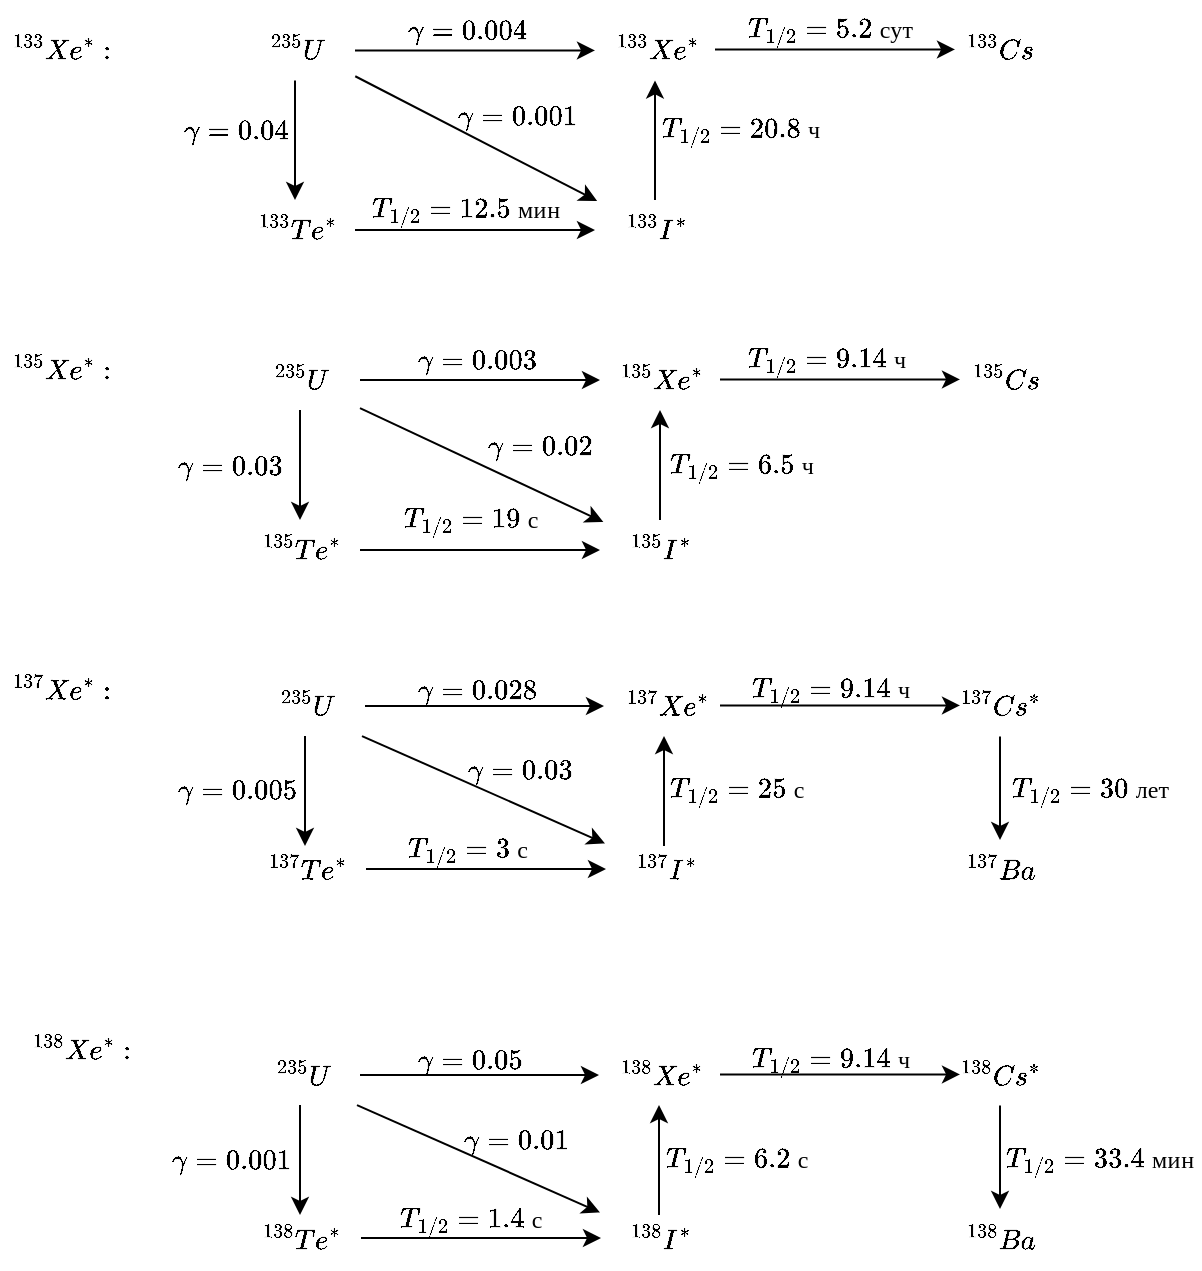 <mxfile version="11.3.0" type="device" pages="1"><diagram id="fWbx9yMw66h39d7pmU7T" name="Page-1"><mxGraphModel dx="805" dy="479" grid="1" gridSize="10" guides="1" tooltips="1" connect="1" arrows="1" fold="1" page="1" pageScale="1" pageWidth="850" pageHeight="1100" math="1" shadow="0"><root><mxCell id="0"/><mxCell id="1" parent="0"/><mxCell id="jZ_Q4knPjm_DHi3VArti-3" style="edgeStyle=orthogonalEdgeStyle;rounded=0;orthogonalLoop=1;jettySize=auto;html=1;" edge="1" parent="1" source="jZ_Q4knPjm_DHi3VArti-2"><mxGeometry relative="1" as="geometry"><mxPoint x="350" y="220" as="targetPoint"/></mxGeometry></mxCell><mxCell id="jZ_Q4knPjm_DHi3VArti-7" style="edgeStyle=orthogonalEdgeStyle;rounded=0;orthogonalLoop=1;jettySize=auto;html=1;" edge="1" parent="1" source="jZ_Q4knPjm_DHi3VArti-2" target="jZ_Q4knPjm_DHi3VArti-6"><mxGeometry relative="1" as="geometry"><mxPoint x="210" y="270" as="targetPoint"/></mxGeometry></mxCell><mxCell id="jZ_Q4knPjm_DHi3VArti-2" value="$$^{235}&lt;br&gt;U$$" style="text;html=1;resizable=0;autosize=1;align=center;verticalAlign=middle;points=[];fillColor=none;strokeColor=none;rounded=0;" vertex="1" parent="1"><mxGeometry x="170" y="205" width="60" height="30" as="geometry"/></mxCell><mxCell id="jZ_Q4knPjm_DHi3VArti-4" value="$$\gamma=0.003$$" style="text;html=1;resizable=0;autosize=1;align=center;verticalAlign=middle;points=[];fillColor=none;strokeColor=none;rounded=0;" vertex="1" parent="1"><mxGeometry x="227.5" y="200" width="120" height="20" as="geometry"/></mxCell><mxCell id="jZ_Q4knPjm_DHi3VArti-5" value="$$^{135}&lt;br&gt;Xe^*$$" style="text;html=1;resizable=0;autosize=1;align=center;verticalAlign=middle;points=[];fillColor=none;strokeColor=none;rounded=0;" vertex="1" parent="1"><mxGeometry x="350" y="205" width="60" height="30" as="geometry"/></mxCell><mxCell id="jZ_Q4knPjm_DHi3VArti-9" style="edgeStyle=orthogonalEdgeStyle;rounded=0;orthogonalLoop=1;jettySize=auto;html=1;" edge="1" parent="1" source="jZ_Q4knPjm_DHi3VArti-6" target="jZ_Q4knPjm_DHi3VArti-8"><mxGeometry relative="1" as="geometry"/></mxCell><mxCell id="jZ_Q4knPjm_DHi3VArti-6" value="$$^{135}&lt;br&gt;Te^*$$" style="text;html=1;resizable=0;autosize=1;align=center;verticalAlign=middle;points=[];fillColor=none;strokeColor=none;rounded=0;" vertex="1" parent="1"><mxGeometry x="170" y="290" width="60" height="30" as="geometry"/></mxCell><mxCell id="jZ_Q4knPjm_DHi3VArti-14" style="edgeStyle=orthogonalEdgeStyle;rounded=0;orthogonalLoop=1;jettySize=auto;html=1;" edge="1" parent="1" source="jZ_Q4knPjm_DHi3VArti-8" target="jZ_Q4knPjm_DHi3VArti-5"><mxGeometry relative="1" as="geometry"/></mxCell><mxCell id="jZ_Q4knPjm_DHi3VArti-8" value="$$^{135}&lt;br&gt;I^*$$" style="text;html=1;resizable=0;autosize=1;align=center;verticalAlign=middle;points=[];fillColor=none;strokeColor=none;rounded=0;" vertex="1" parent="1"><mxGeometry x="350" y="290" width="60" height="30" as="geometry"/></mxCell><mxCell id="jZ_Q4knPjm_DHi3VArti-11" value="$$T_{1/2}=19&lt;br&gt;\text{ с}$$" style="text;html=1;resizable=0;autosize=1;align=center;verticalAlign=middle;points=[];fillColor=none;strokeColor=none;rounded=0;" vertex="1" parent="1"><mxGeometry x="240" y="275" width="90" height="30" as="geometry"/></mxCell><mxCell id="jZ_Q4knPjm_DHi3VArti-13" value="$$\gamma&lt;br&gt;=0.03$$" style="text;html=1;resizable=0;autosize=1;align=center;verticalAlign=middle;points=[];fillColor=none;strokeColor=none;rounded=0;" vertex="1" parent="1"><mxGeometry x="130" y="247.5" width="70" height="30" as="geometry"/></mxCell><mxCell id="jZ_Q4knPjm_DHi3VArti-15" value="$$T_{1/2}=6.5&lt;br&gt;\text{ ч}$$" style="text;html=1;resizable=0;autosize=1;align=center;verticalAlign=middle;points=[];fillColor=none;strokeColor=none;rounded=0;" vertex="1" parent="1"><mxGeometry x="375" y="247.5" width="90" height="30" as="geometry"/></mxCell><mxCell id="jZ_Q4knPjm_DHi3VArti-16" value="" style="endArrow=classic;html=1;entryX=0.028;entryY=0.033;entryDx=0;entryDy=0;entryPerimeter=0;" edge="1" parent="1" source="jZ_Q4knPjm_DHi3VArti-2" target="jZ_Q4knPjm_DHi3VArti-8"><mxGeometry width="50" height="50" relative="1" as="geometry"><mxPoint x="250" y="277.5" as="sourcePoint"/><mxPoint x="300" y="227.5" as="targetPoint"/></mxGeometry></mxCell><mxCell id="jZ_Q4knPjm_DHi3VArti-17" value="$$\gamma=0.02$$" style="text;html=1;resizable=0;autosize=1;align=center;verticalAlign=middle;points=[];fillColor=none;strokeColor=none;rounded=0;" vertex="1" parent="1"><mxGeometry x="260" y="242.5" width="120" height="20" as="geometry"/></mxCell><mxCell id="jZ_Q4knPjm_DHi3VArti-18" value="$$^{135}&lt;br&gt;Xe^*:$$" style="text;html=1;resizable=0;autosize=1;align=center;verticalAlign=middle;points=[];fillColor=none;strokeColor=none;rounded=0;" vertex="1" parent="1"><mxGeometry x="50" y="200" width="60" height="30" as="geometry"/></mxCell><mxCell id="jZ_Q4knPjm_DHi3VArti-19" value="$$^{133}&lt;br&gt;Xe^*:$$" style="text;html=1;resizable=0;autosize=1;align=center;verticalAlign=middle;points=[];fillColor=none;strokeColor=none;rounded=0;" vertex="1" parent="1"><mxGeometry x="50" y="40" width="60" height="30" as="geometry"/></mxCell><mxCell id="jZ_Q4knPjm_DHi3VArti-65" style="edgeStyle=orthogonalEdgeStyle;rounded=0;orthogonalLoop=1;jettySize=auto;html=1;" edge="1" parent="1" source="jZ_Q4knPjm_DHi3VArti-62" target="jZ_Q4knPjm_DHi3VArti-64"><mxGeometry relative="1" as="geometry"/></mxCell><mxCell id="jZ_Q4knPjm_DHi3VArti-69" style="edgeStyle=orthogonalEdgeStyle;rounded=0;orthogonalLoop=1;jettySize=auto;html=1;" edge="1" parent="1" source="jZ_Q4knPjm_DHi3VArti-62" target="jZ_Q4knPjm_DHi3VArti-66"><mxGeometry relative="1" as="geometry"/></mxCell><mxCell id="jZ_Q4knPjm_DHi3VArti-62" value="$$^{235}&lt;br&gt;U$$" style="text;html=1;resizable=0;autosize=1;align=center;verticalAlign=middle;points=[];fillColor=none;strokeColor=none;rounded=0;" vertex="1" parent="1"><mxGeometry x="167.5" y="40.2" width="60" height="30" as="geometry"/></mxCell><mxCell id="jZ_Q4knPjm_DHi3VArti-63" value="$$\gamma=0.004$$" style="text;html=1;resizable=0;autosize=1;align=center;verticalAlign=middle;points=[];fillColor=none;strokeColor=none;rounded=0;" vertex="1" parent="1"><mxGeometry x="222.5" y="35" width="120" height="20" as="geometry"/></mxCell><mxCell id="jZ_Q4knPjm_DHi3VArti-64" value="$$^{133}&lt;br&gt;Xe^*$$" style="text;html=1;resizable=0;autosize=1;align=center;verticalAlign=middle;points=[];fillColor=none;strokeColor=none;rounded=0;" vertex="1" parent="1"><mxGeometry x="347.5" y="40.2" width="60" height="30" as="geometry"/></mxCell><mxCell id="jZ_Q4knPjm_DHi3VArti-72" style="edgeStyle=orthogonalEdgeStyle;rounded=0;orthogonalLoop=1;jettySize=auto;html=1;" edge="1" parent="1" source="jZ_Q4knPjm_DHi3VArti-66" target="jZ_Q4knPjm_DHi3VArti-71"><mxGeometry relative="1" as="geometry"/></mxCell><mxCell id="jZ_Q4knPjm_DHi3VArti-66" value="$$^{133}&lt;br&gt;Te^*$$" style="text;html=1;resizable=0;autosize=1;align=center;verticalAlign=middle;points=[];fillColor=none;strokeColor=none;rounded=0;" vertex="1" parent="1"><mxGeometry x="167.5" y="130" width="60" height="30" as="geometry"/></mxCell><mxCell id="jZ_Q4knPjm_DHi3VArti-70" value="$$\gamma&lt;br&gt;=0.04$$" style="text;html=1;resizable=0;autosize=1;align=center;verticalAlign=middle;points=[];fillColor=none;strokeColor=none;rounded=0;" vertex="1" parent="1"><mxGeometry x="132.5" y="80" width="70" height="30" as="geometry"/></mxCell><mxCell id="jZ_Q4knPjm_DHi3VArti-74" style="edgeStyle=orthogonalEdgeStyle;rounded=0;orthogonalLoop=1;jettySize=auto;html=1;" edge="1" parent="1" source="jZ_Q4knPjm_DHi3VArti-71" target="jZ_Q4knPjm_DHi3VArti-64"><mxGeometry relative="1" as="geometry"/></mxCell><mxCell id="jZ_Q4knPjm_DHi3VArti-71" value="$$^{133}&lt;br&gt;I^*$$" style="text;html=1;resizable=0;autosize=1;align=center;verticalAlign=middle;points=[];fillColor=none;strokeColor=none;rounded=0;" vertex="1" parent="1"><mxGeometry x="347.5" y="130" width="60" height="30" as="geometry"/></mxCell><mxCell id="jZ_Q4knPjm_DHi3VArti-75" value="$$T_{1/2}=12.5&lt;br&gt;\text{ мин}$$" style="text;html=1;resizable=0;autosize=1;align=center;verticalAlign=middle;points=[];fillColor=none;strokeColor=none;rounded=0;" vertex="1" parent="1"><mxGeometry x="232.5" y="120" width="100" height="30" as="geometry"/></mxCell><mxCell id="jZ_Q4knPjm_DHi3VArti-76" value="$$T_{1/2}=20.8&lt;br&gt;\text{ ч}$$" style="text;html=1;resizable=0;autosize=1;align=center;verticalAlign=middle;points=[];fillColor=none;strokeColor=none;rounded=0;" vertex="1" parent="1"><mxGeometry x="370" y="80" width="100" height="30" as="geometry"/></mxCell><mxCell id="jZ_Q4knPjm_DHi3VArti-78" value="" style="endArrow=classic;html=1;entryX=0.018;entryY=0.017;entryDx=0;entryDy=0;entryPerimeter=0;exitX=1.002;exitY=0.931;exitDx=0;exitDy=0;exitPerimeter=0;" edge="1" parent="1" source="jZ_Q4knPjm_DHi3VArti-62" target="jZ_Q4knPjm_DHi3VArti-71"><mxGeometry width="50" height="50" relative="1" as="geometry"><mxPoint x="221" y="70.041" as="sourcePoint"/><mxPoint x="342.68" y="126.99" as="targetPoint"/></mxGeometry></mxCell><mxCell id="jZ_Q4knPjm_DHi3VArti-79" value="$$\gamma&lt;br&gt;=0.001$$" style="text;html=1;resizable=0;autosize=1;align=center;verticalAlign=middle;points=[];fillColor=none;strokeColor=none;rounded=0;" vertex="1" parent="1"><mxGeometry x="272.5" y="72.5" width="70" height="30" as="geometry"/></mxCell><mxCell id="jZ_Q4knPjm_DHi3VArti-80" value="$$^{137}&lt;br&gt;Xe^*:$$" style="text;html=1;resizable=0;autosize=1;align=center;verticalAlign=middle;points=[];fillColor=none;strokeColor=none;rounded=0;" vertex="1" parent="1"><mxGeometry x="50" y="360" width="60" height="30" as="geometry"/></mxCell><mxCell id="jZ_Q4knPjm_DHi3VArti-81" value="$$^{235}&lt;br&gt;U$$" style="text;html=1;resizable=0;autosize=1;align=center;verticalAlign=middle;points=[];fillColor=none;strokeColor=none;rounded=0;" vertex="1" parent="1"><mxGeometry x="173" y="368" width="60" height="30" as="geometry"/></mxCell><mxCell id="jZ_Q4knPjm_DHi3VArti-82" value="$$^{137}&lt;br&gt;Xe^*$$" style="text;html=1;resizable=0;autosize=1;align=center;verticalAlign=middle;points=[];fillColor=none;strokeColor=none;rounded=0;" vertex="1" parent="1"><mxGeometry x="352.5" y="368" width="60" height="30" as="geometry"/></mxCell><mxCell id="jZ_Q4knPjm_DHi3VArti-84" style="edgeStyle=orthogonalEdgeStyle;rounded=0;orthogonalLoop=1;jettySize=auto;html=1;" edge="1" parent="1"><mxGeometry relative="1" as="geometry"><mxPoint x="352" y="383" as="targetPoint"/><mxPoint x="232.5" y="383" as="sourcePoint"/></mxGeometry></mxCell><mxCell id="jZ_Q4knPjm_DHi3VArti-85" value="$$^{137}&lt;br&gt;Te^*$$" style="text;html=1;resizable=0;autosize=1;align=center;verticalAlign=middle;points=[];fillColor=none;strokeColor=none;rounded=0;" vertex="1" parent="1"><mxGeometry x="172.5" y="450" width="60" height="30" as="geometry"/></mxCell><mxCell id="jZ_Q4knPjm_DHi3VArti-86" style="edgeStyle=orthogonalEdgeStyle;rounded=0;orthogonalLoop=1;jettySize=auto;html=1;" edge="1" parent="1"><mxGeometry relative="1" as="geometry"><mxPoint x="202.5" y="453.0" as="targetPoint"/><mxPoint x="202.5" y="398.0" as="sourcePoint"/></mxGeometry></mxCell><mxCell id="jZ_Q4knPjm_DHi3VArti-88" value="$$^{137}&lt;br&gt;I^*$$" style="text;html=1;resizable=0;autosize=1;align=center;verticalAlign=middle;points=[];fillColor=none;strokeColor=none;rounded=0;" vertex="1" parent="1"><mxGeometry x="352.5" y="450" width="60" height="30" as="geometry"/></mxCell><mxCell id="jZ_Q4knPjm_DHi3VArti-89" style="edgeStyle=orthogonalEdgeStyle;rounded=0;orthogonalLoop=1;jettySize=auto;html=1;" edge="1" parent="1"><mxGeometry relative="1" as="geometry"><mxPoint x="233" y="464.5" as="sourcePoint"/><mxPoint x="353" y="464.5" as="targetPoint"/></mxGeometry></mxCell><mxCell id="jZ_Q4knPjm_DHi3VArti-90" style="edgeStyle=orthogonalEdgeStyle;rounded=0;orthogonalLoop=1;jettySize=auto;html=1;" edge="1" parent="1"><mxGeometry relative="1" as="geometry"><mxPoint x="382" y="453.0" as="sourcePoint"/><mxPoint x="382" y="398.0" as="targetPoint"/></mxGeometry></mxCell><mxCell id="jZ_Q4knPjm_DHi3VArti-92" value="" style="endArrow=classic;html=1;" edge="1" parent="1" target="jZ_Q4knPjm_DHi3VArti-88"><mxGeometry width="50" height="50" relative="1" as="geometry"><mxPoint x="231" y="398.041" as="sourcePoint"/><mxPoint x="352.5" y="455" as="targetPoint"/></mxGeometry></mxCell><mxCell id="jZ_Q4knPjm_DHi3VArti-93" value="$$\gamma&lt;br&gt;=0.005$$" style="text;html=1;resizable=0;autosize=1;align=center;verticalAlign=middle;points=[];fillColor=none;strokeColor=none;rounded=0;" vertex="1" parent="1"><mxGeometry x="132.5" y="410" width="70" height="30" as="geometry"/></mxCell><mxCell id="jZ_Q4knPjm_DHi3VArti-94" value="$$T_{1/2}=3&lt;br&gt;\text{ с}$$" style="text;html=1;resizable=0;autosize=1;align=center;verticalAlign=middle;points=[];fillColor=none;strokeColor=none;rounded=0;" vertex="1" parent="1"><mxGeometry x="242.5" y="440" width="80" height="30" as="geometry"/></mxCell><mxCell id="jZ_Q4knPjm_DHi3VArti-95" value="$$\gamma&lt;br&gt;=0.03$$" style="text;html=1;resizable=0;autosize=1;align=center;verticalAlign=middle;points=[];fillColor=none;strokeColor=none;rounded=0;" vertex="1" parent="1"><mxGeometry x="275" y="400" width="70" height="30" as="geometry"/></mxCell><mxCell id="jZ_Q4knPjm_DHi3VArti-97" value="$$\gamma&lt;br&gt;=0.028$$" style="text;html=1;resizable=0;autosize=1;align=center;verticalAlign=middle;points=[];fillColor=none;strokeColor=none;rounded=0;" vertex="1" parent="1"><mxGeometry x="252.5" y="360" width="70" height="30" as="geometry"/></mxCell><mxCell id="jZ_Q4knPjm_DHi3VArti-98" value="$$T_{1/2}=25&lt;br&gt;\text{ с}$$" style="text;html=1;resizable=0;autosize=1;align=center;verticalAlign=middle;points=[];fillColor=none;strokeColor=none;rounded=0;" vertex="1" parent="1"><mxGeometry x="372.5" y="410" width="90" height="30" as="geometry"/></mxCell><mxCell id="jZ_Q4knPjm_DHi3VArti-99" value="$$^{138}&lt;br&gt;Xe^*:$$" style="text;html=1;resizable=0;autosize=1;align=center;verticalAlign=middle;points=[];fillColor=none;strokeColor=none;rounded=0;" vertex="1" parent="1"><mxGeometry x="60" y="540" width="60" height="30" as="geometry"/></mxCell><mxCell id="jZ_Q4knPjm_DHi3VArti-100" value="$$^{235}&lt;br&gt;U$$" style="text;html=1;resizable=0;autosize=1;align=center;verticalAlign=middle;points=[];fillColor=none;strokeColor=none;rounded=0;" vertex="1" parent="1"><mxGeometry x="170.5" y="552.5" width="60" height="30" as="geometry"/></mxCell><mxCell id="jZ_Q4knPjm_DHi3VArti-101" value="$$^{138}&lt;br&gt;Xe^*$$" style="text;html=1;resizable=0;autosize=1;align=center;verticalAlign=middle;points=[];fillColor=none;strokeColor=none;rounded=0;" vertex="1" parent="1"><mxGeometry x="350" y="552.5" width="60" height="30" as="geometry"/></mxCell><mxCell id="jZ_Q4knPjm_DHi3VArti-102" style="edgeStyle=orthogonalEdgeStyle;rounded=0;orthogonalLoop=1;jettySize=auto;html=1;" edge="1" parent="1"><mxGeometry relative="1" as="geometry"><mxPoint x="349.5" y="567.5" as="targetPoint"/><mxPoint x="230" y="567.5" as="sourcePoint"/></mxGeometry></mxCell><mxCell id="jZ_Q4knPjm_DHi3VArti-103" value="$$^{138}&lt;br&gt;Te^*$$" style="text;html=1;resizable=0;autosize=1;align=center;verticalAlign=middle;points=[];fillColor=none;strokeColor=none;rounded=0;" vertex="1" parent="1"><mxGeometry x="170" y="634.5" width="60" height="30" as="geometry"/></mxCell><mxCell id="jZ_Q4knPjm_DHi3VArti-104" style="edgeStyle=orthogonalEdgeStyle;rounded=0;orthogonalLoop=1;jettySize=auto;html=1;" edge="1" parent="1"><mxGeometry relative="1" as="geometry"><mxPoint x="200" y="637.5" as="targetPoint"/><mxPoint x="200" y="582.5" as="sourcePoint"/></mxGeometry></mxCell><mxCell id="jZ_Q4knPjm_DHi3VArti-105" value="$$^{138}&lt;br&gt;I^*$$" style="text;html=1;resizable=0;autosize=1;align=center;verticalAlign=middle;points=[];fillColor=none;strokeColor=none;rounded=0;" vertex="1" parent="1"><mxGeometry x="350" y="634.5" width="60" height="30" as="geometry"/></mxCell><mxCell id="jZ_Q4knPjm_DHi3VArti-106" style="edgeStyle=orthogonalEdgeStyle;rounded=0;orthogonalLoop=1;jettySize=auto;html=1;" edge="1" parent="1"><mxGeometry relative="1" as="geometry"><mxPoint x="230.5" y="649" as="sourcePoint"/><mxPoint x="350.5" y="649" as="targetPoint"/></mxGeometry></mxCell><mxCell id="jZ_Q4knPjm_DHi3VArti-107" style="edgeStyle=orthogonalEdgeStyle;rounded=0;orthogonalLoop=1;jettySize=auto;html=1;" edge="1" parent="1"><mxGeometry relative="1" as="geometry"><mxPoint x="379.5" y="637.5" as="sourcePoint"/><mxPoint x="379.5" y="582.5" as="targetPoint"/></mxGeometry></mxCell><mxCell id="jZ_Q4knPjm_DHi3VArti-108" value="" style="endArrow=classic;html=1;" edge="1" parent="1" target="jZ_Q4knPjm_DHi3VArti-105"><mxGeometry width="50" height="50" relative="1" as="geometry"><mxPoint x="228.5" y="582.541" as="sourcePoint"/><mxPoint x="350" y="639.5" as="targetPoint"/></mxGeometry></mxCell><mxCell id="jZ_Q4knPjm_DHi3VArti-109" value="$$\gamma&lt;br&gt;=0.001$$" style="text;html=1;resizable=0;autosize=1;align=center;verticalAlign=middle;points=[];fillColor=none;strokeColor=none;rounded=0;" vertex="1" parent="1"><mxGeometry x="130" y="594.5" width="70" height="30" as="geometry"/></mxCell><mxCell id="jZ_Q4knPjm_DHi3VArti-110" value="$$T_{1/2}=1.4&lt;br&gt;\text{ с}$$" style="text;html=1;resizable=0;autosize=1;align=center;verticalAlign=middle;points=[];fillColor=none;strokeColor=none;rounded=0;" vertex="1" parent="1"><mxGeometry x="240" y="624.5" width="90" height="30" as="geometry"/></mxCell><mxCell id="jZ_Q4knPjm_DHi3VArti-111" value="$$\gamma&lt;br&gt;=0.01$$" style="text;html=1;resizable=0;autosize=1;align=center;verticalAlign=middle;points=[];fillColor=none;strokeColor=none;rounded=0;" vertex="1" parent="1"><mxGeometry x="272.5" y="584.5" width="70" height="30" as="geometry"/></mxCell><mxCell id="jZ_Q4knPjm_DHi3VArti-112" value="$$\gamma&lt;br&gt;=0.05$$" style="text;html=1;resizable=0;autosize=1;align=center;verticalAlign=middle;points=[];fillColor=none;strokeColor=none;rounded=0;" vertex="1" parent="1"><mxGeometry x="250" y="544.5" width="70" height="30" as="geometry"/></mxCell><mxCell id="jZ_Q4knPjm_DHi3VArti-113" value="$$T_{1/2}=6.2&lt;br&gt;\text{ с}$$" style="text;html=1;resizable=0;autosize=1;align=center;verticalAlign=middle;points=[];fillColor=none;strokeColor=none;rounded=0;" vertex="1" parent="1"><mxGeometry x="372.5" y="594.5" width="90" height="30" as="geometry"/></mxCell><mxCell id="jZ_Q4knPjm_DHi3VArti-117" value="$$^{133}&lt;br&gt;Cs$$" style="text;html=1;resizable=0;autosize=1;align=center;verticalAlign=middle;points=[];fillColor=none;strokeColor=none;rounded=0;" vertex="1" parent="1"><mxGeometry x="520" y="40.2" width="60" height="30" as="geometry"/></mxCell><mxCell id="jZ_Q4knPjm_DHi3VArti-118" value="$$T_{1/2}=5.2&lt;br&gt;\text{ сут}$$" style="text;html=1;resizable=0;autosize=1;align=center;verticalAlign=middle;points=[];fillColor=none;strokeColor=none;rounded=0;" vertex="1" parent="1"><mxGeometry x="420" y="30" width="90" height="30" as="geometry"/></mxCell><mxCell id="jZ_Q4knPjm_DHi3VArti-119" style="edgeStyle=orthogonalEdgeStyle;rounded=0;orthogonalLoop=1;jettySize=auto;html=1;" edge="1" parent="1"><mxGeometry relative="1" as="geometry"><mxPoint x="407.5" y="54.7" as="sourcePoint"/><mxPoint x="527.5" y="54.7" as="targetPoint"/></mxGeometry></mxCell><mxCell id="jZ_Q4knPjm_DHi3VArti-120" value="$$^{135}&lt;br&gt;Cs$$" style="text;html=1;resizable=0;autosize=1;align=center;verticalAlign=middle;points=[];fillColor=none;strokeColor=none;rounded=0;" vertex="1" parent="1"><mxGeometry x="522.5" y="205.2" width="60" height="30" as="geometry"/></mxCell><mxCell id="jZ_Q4knPjm_DHi3VArti-121" value="$$T_{1/2}=9.14&lt;br&gt;\text{ ч}$$" style="text;html=1;resizable=0;autosize=1;align=center;verticalAlign=middle;points=[];fillColor=none;strokeColor=none;rounded=0;" vertex="1" parent="1"><mxGeometry x="412.5" y="195" width="100" height="30" as="geometry"/></mxCell><mxCell id="jZ_Q4knPjm_DHi3VArti-122" style="edgeStyle=orthogonalEdgeStyle;rounded=0;orthogonalLoop=1;jettySize=auto;html=1;" edge="1" parent="1"><mxGeometry relative="1" as="geometry"><mxPoint x="410" y="219.7" as="sourcePoint"/><mxPoint x="530" y="219.7" as="targetPoint"/></mxGeometry></mxCell><mxCell id="jZ_Q4knPjm_DHi3VArti-131" style="edgeStyle=orthogonalEdgeStyle;rounded=0;orthogonalLoop=1;jettySize=auto;html=1;" edge="1" parent="1" source="jZ_Q4knPjm_DHi3VArti-123" target="jZ_Q4knPjm_DHi3VArti-130"><mxGeometry relative="1" as="geometry"/></mxCell><mxCell id="jZ_Q4knPjm_DHi3VArti-123" value="$$^{137}&lt;br&gt;Cs^*$$" style="text;html=1;resizable=0;autosize=1;align=center;verticalAlign=middle;points=[];fillColor=none;strokeColor=none;rounded=0;" vertex="1" parent="1"><mxGeometry x="520" y="368.2" width="60" height="30" as="geometry"/></mxCell><mxCell id="jZ_Q4knPjm_DHi3VArti-124" value="$$T_{1/2}=9.14&lt;br&gt;\text{ ч}$$" style="text;html=1;resizable=0;autosize=1;align=center;verticalAlign=middle;points=[];fillColor=none;strokeColor=none;rounded=0;" vertex="1" parent="1"><mxGeometry x="415" y="360" width="100" height="30" as="geometry"/></mxCell><mxCell id="jZ_Q4knPjm_DHi3VArti-125" style="edgeStyle=orthogonalEdgeStyle;rounded=0;orthogonalLoop=1;jettySize=auto;html=1;" edge="1" parent="1"><mxGeometry relative="1" as="geometry"><mxPoint x="410" y="382.7" as="sourcePoint"/><mxPoint x="530" y="382.7" as="targetPoint"/></mxGeometry></mxCell><mxCell id="jZ_Q4knPjm_DHi3VArti-130" value="$$^{137}&lt;br&gt;Ba$$" style="text;html=1;resizable=0;autosize=1;align=center;verticalAlign=middle;points=[];fillColor=none;strokeColor=none;rounded=0;" vertex="1" parent="1"><mxGeometry x="520" y="450" width="60" height="30" as="geometry"/></mxCell><mxCell id="jZ_Q4knPjm_DHi3VArti-132" value="$$T_{1/2}=30&lt;br&gt;\text{ лет}$$" style="text;html=1;resizable=0;autosize=1;align=center;verticalAlign=middle;points=[];fillColor=none;strokeColor=none;rounded=0;" vertex="1" parent="1"><mxGeometry x="550" y="410" width="90" height="30" as="geometry"/></mxCell><mxCell id="jZ_Q4knPjm_DHi3VArti-133" style="edgeStyle=orthogonalEdgeStyle;rounded=0;orthogonalLoop=1;jettySize=auto;html=1;" edge="1" parent="1" source="jZ_Q4knPjm_DHi3VArti-134" target="jZ_Q4knPjm_DHi3VArti-137"><mxGeometry relative="1" as="geometry"/></mxCell><mxCell id="jZ_Q4knPjm_DHi3VArti-134" value="$$^{138}&lt;br&gt;Cs^*$$" style="text;html=1;resizable=0;autosize=1;align=center;verticalAlign=middle;points=[];fillColor=none;strokeColor=none;rounded=0;" vertex="1" parent="1"><mxGeometry x="520" y="552.7" width="60" height="30" as="geometry"/></mxCell><mxCell id="jZ_Q4knPjm_DHi3VArti-135" value="$$T_{1/2}=9.14&lt;br&gt;\text{ ч}$$" style="text;html=1;resizable=0;autosize=1;align=center;verticalAlign=middle;points=[];fillColor=none;strokeColor=none;rounded=0;" vertex="1" parent="1"><mxGeometry x="415" y="544.5" width="100" height="30" as="geometry"/></mxCell><mxCell id="jZ_Q4knPjm_DHi3VArti-136" style="edgeStyle=orthogonalEdgeStyle;rounded=0;orthogonalLoop=1;jettySize=auto;html=1;" edge="1" parent="1"><mxGeometry relative="1" as="geometry"><mxPoint x="410" y="567.2" as="sourcePoint"/><mxPoint x="530" y="567.2" as="targetPoint"/></mxGeometry></mxCell><mxCell id="jZ_Q4knPjm_DHi3VArti-137" value="$$^{138}&lt;br&gt;Ba$$" style="text;html=1;resizable=0;autosize=1;align=center;verticalAlign=middle;points=[];fillColor=none;strokeColor=none;rounded=0;" vertex="1" parent="1"><mxGeometry x="520" y="634.5" width="60" height="30" as="geometry"/></mxCell><mxCell id="jZ_Q4knPjm_DHi3VArti-138" value="$$T_{1/2}=33.4&lt;br&gt;\text{ мин}$$" style="text;html=1;resizable=0;autosize=1;align=center;verticalAlign=middle;points=[];fillColor=none;strokeColor=none;rounded=0;" vertex="1" parent="1"><mxGeometry x="550" y="594.5" width="100" height="30" as="geometry"/></mxCell></root></mxGraphModel></diagram></mxfile>